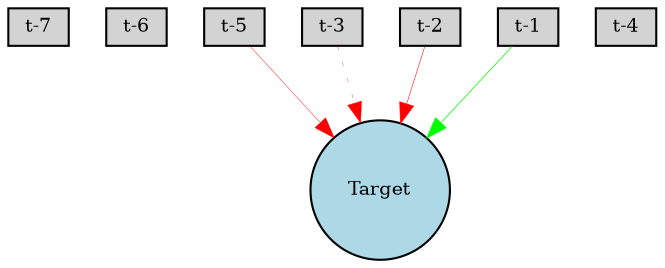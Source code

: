 digraph {
	node [fontsize=9 height=0.2 shape=circle width=0.2]
	"t-7" [fillcolor=lightgray shape=box style=filled]
	"t-6" [fillcolor=lightgray shape=box style=filled]
	"t-5" [fillcolor=lightgray shape=box style=filled]
	"t-4" [fillcolor=lightgray shape=box style=filled]
	"t-3" [fillcolor=lightgray shape=box style=filled]
	"t-2" [fillcolor=lightgray shape=box style=filled]
	"t-1" [fillcolor=lightgray shape=box style=filled]
	Target [fillcolor=lightblue style=filled]
	"t-5" -> Target [color=red penwidth=0.20458912396681306 style=solid]
	"t-1" -> Target [color=green penwidth=0.35990489442101725 style=solid]
	"t-2" -> Target [color=red penwidth=0.260915275439186 style=solid]
	"t-3" -> Target [color=red penwidth=0.1580159987414048 style=dotted]
}
